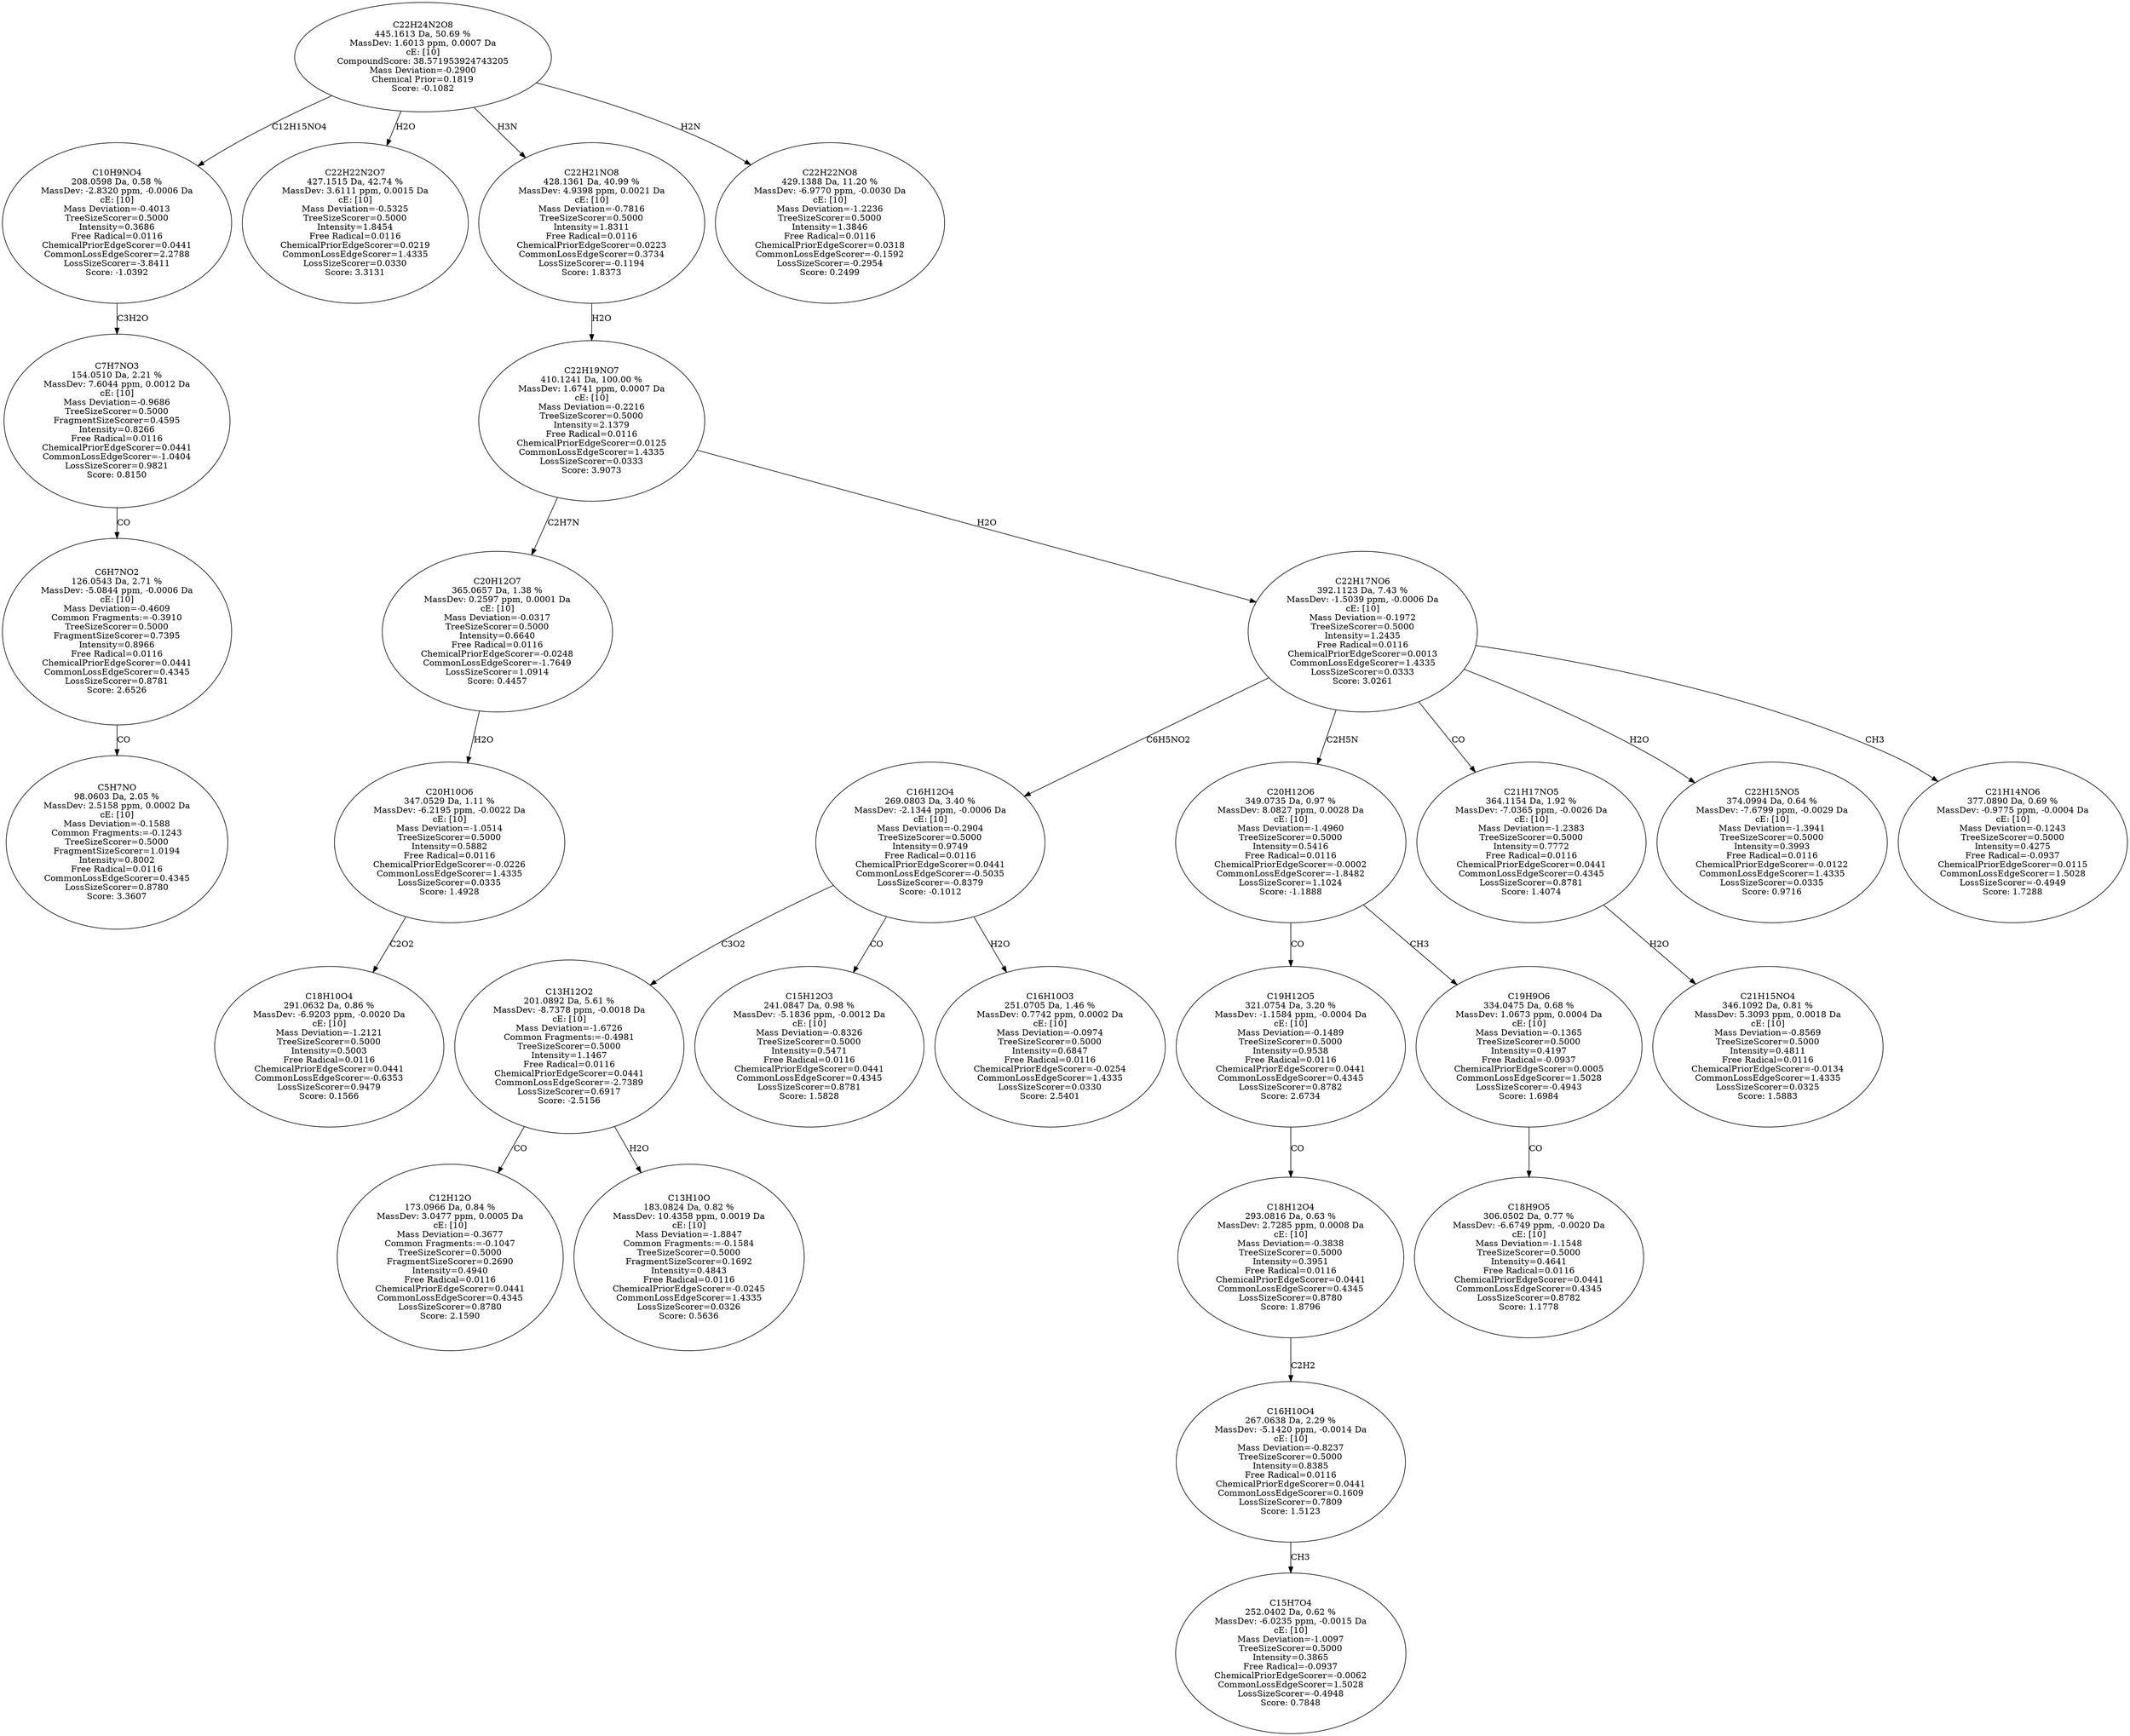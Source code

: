 strict digraph {
v1 [label="C5H7NO\n98.0603 Da, 2.05 %\nMassDev: 2.5158 ppm, 0.0002 Da\ncE: [10]\nMass Deviation=-0.1588\nCommon Fragments:=-0.1243\nTreeSizeScorer=0.5000\nFragmentSizeScorer=1.0194\nIntensity=0.8002\nFree Radical=0.0116\nCommonLossEdgeScorer=0.4345\nLossSizeScorer=0.8780\nScore: 3.3607"];
v2 [label="C6H7NO2\n126.0543 Da, 2.71 %\nMassDev: -5.0844 ppm, -0.0006 Da\ncE: [10]\nMass Deviation=-0.4609\nCommon Fragments:=-0.3910\nTreeSizeScorer=0.5000\nFragmentSizeScorer=0.7395\nIntensity=0.8966\nFree Radical=0.0116\nChemicalPriorEdgeScorer=0.0441\nCommonLossEdgeScorer=0.4345\nLossSizeScorer=0.8781\nScore: 2.6526"];
v3 [label="C7H7NO3\n154.0510 Da, 2.21 %\nMassDev: 7.6044 ppm, 0.0012 Da\ncE: [10]\nMass Deviation=-0.9686\nTreeSizeScorer=0.5000\nFragmentSizeScorer=0.4595\nIntensity=0.8266\nFree Radical=0.0116\nChemicalPriorEdgeScorer=0.0441\nCommonLossEdgeScorer=-1.0404\nLossSizeScorer=0.9821\nScore: 0.8150"];
v4 [label="C10H9NO4\n208.0598 Da, 0.58 %\nMassDev: -2.8320 ppm, -0.0006 Da\ncE: [10]\nMass Deviation=-0.4013\nTreeSizeScorer=0.5000\nIntensity=0.3686\nFree Radical=0.0116\nChemicalPriorEdgeScorer=0.0441\nCommonLossEdgeScorer=2.2788\nLossSizeScorer=-3.8411\nScore: -1.0392"];
v5 [label="C22H22N2O7\n427.1515 Da, 42.74 %\nMassDev: 3.6111 ppm, 0.0015 Da\ncE: [10]\nMass Deviation=-0.5325\nTreeSizeScorer=0.5000\nIntensity=1.8454\nFree Radical=0.0116\nChemicalPriorEdgeScorer=0.0219\nCommonLossEdgeScorer=1.4335\nLossSizeScorer=0.0330\nScore: 3.3131"];
v6 [label="C18H10O4\n291.0632 Da, 0.86 %\nMassDev: -6.9203 ppm, -0.0020 Da\ncE: [10]\nMass Deviation=-1.2121\nTreeSizeScorer=0.5000\nIntensity=0.5003\nFree Radical=0.0116\nChemicalPriorEdgeScorer=0.0441\nCommonLossEdgeScorer=-0.6353\nLossSizeScorer=0.9479\nScore: 0.1566"];
v7 [label="C20H10O6\n347.0529 Da, 1.11 %\nMassDev: -6.2195 ppm, -0.0022 Da\ncE: [10]\nMass Deviation=-1.0514\nTreeSizeScorer=0.5000\nIntensity=0.5882\nFree Radical=0.0116\nChemicalPriorEdgeScorer=-0.0226\nCommonLossEdgeScorer=1.4335\nLossSizeScorer=0.0335\nScore: 1.4928"];
v8 [label="C20H12O7\n365.0657 Da, 1.38 %\nMassDev: 0.2597 ppm, 0.0001 Da\ncE: [10]\nMass Deviation=-0.0317\nTreeSizeScorer=0.5000\nIntensity=0.6640\nFree Radical=0.0116\nChemicalPriorEdgeScorer=-0.0248\nCommonLossEdgeScorer=-1.7649\nLossSizeScorer=1.0914\nScore: 0.4457"];
v9 [label="C12H12O\n173.0966 Da, 0.84 %\nMassDev: 3.0477 ppm, 0.0005 Da\ncE: [10]\nMass Deviation=-0.3677\nCommon Fragments:=-0.1047\nTreeSizeScorer=0.5000\nFragmentSizeScorer=0.2690\nIntensity=0.4940\nFree Radical=0.0116\nChemicalPriorEdgeScorer=0.0441\nCommonLossEdgeScorer=0.4345\nLossSizeScorer=0.8780\nScore: 2.1590"];
v10 [label="C13H10O\n183.0824 Da, 0.82 %\nMassDev: 10.4358 ppm, 0.0019 Da\ncE: [10]\nMass Deviation=-1.8847\nCommon Fragments:=-0.1584\nTreeSizeScorer=0.5000\nFragmentSizeScorer=0.1692\nIntensity=0.4843\nFree Radical=0.0116\nChemicalPriorEdgeScorer=-0.0245\nCommonLossEdgeScorer=1.4335\nLossSizeScorer=0.0326\nScore: 0.5636"];
v11 [label="C13H12O2\n201.0892 Da, 5.61 %\nMassDev: -8.7378 ppm, -0.0018 Da\ncE: [10]\nMass Deviation=-1.6726\nCommon Fragments:=-0.4981\nTreeSizeScorer=0.5000\nIntensity=1.1467\nFree Radical=0.0116\nChemicalPriorEdgeScorer=0.0441\nCommonLossEdgeScorer=-2.7389\nLossSizeScorer=0.6917\nScore: -2.5156"];
v12 [label="C15H12O3\n241.0847 Da, 0.98 %\nMassDev: -5.1836 ppm, -0.0012 Da\ncE: [10]\nMass Deviation=-0.8326\nTreeSizeScorer=0.5000\nIntensity=0.5471\nFree Radical=0.0116\nChemicalPriorEdgeScorer=0.0441\nCommonLossEdgeScorer=0.4345\nLossSizeScorer=0.8781\nScore: 1.5828"];
v13 [label="C16H10O3\n251.0705 Da, 1.46 %\nMassDev: 0.7742 ppm, 0.0002 Da\ncE: [10]\nMass Deviation=-0.0974\nTreeSizeScorer=0.5000\nIntensity=0.6847\nFree Radical=0.0116\nChemicalPriorEdgeScorer=-0.0254\nCommonLossEdgeScorer=1.4335\nLossSizeScorer=0.0330\nScore: 2.5401"];
v14 [label="C16H12O4\n269.0803 Da, 3.40 %\nMassDev: -2.1344 ppm, -0.0006 Da\ncE: [10]\nMass Deviation=-0.2904\nTreeSizeScorer=0.5000\nIntensity=0.9749\nFree Radical=0.0116\nChemicalPriorEdgeScorer=0.0441\nCommonLossEdgeScorer=-0.5035\nLossSizeScorer=-0.8379\nScore: -0.1012"];
v15 [label="C15H7O4\n252.0402 Da, 0.62 %\nMassDev: -6.0235 ppm, -0.0015 Da\ncE: [10]\nMass Deviation=-1.0097\nTreeSizeScorer=0.5000\nIntensity=0.3865\nFree Radical=-0.0937\nChemicalPriorEdgeScorer=-0.0062\nCommonLossEdgeScorer=1.5028\nLossSizeScorer=-0.4948\nScore: 0.7848"];
v16 [label="C16H10O4\n267.0638 Da, 2.29 %\nMassDev: -5.1420 ppm, -0.0014 Da\ncE: [10]\nMass Deviation=-0.8237\nTreeSizeScorer=0.5000\nIntensity=0.8385\nFree Radical=0.0116\nChemicalPriorEdgeScorer=0.0441\nCommonLossEdgeScorer=0.1609\nLossSizeScorer=0.7809\nScore: 1.5123"];
v17 [label="C18H12O4\n293.0816 Da, 0.63 %\nMassDev: 2.7285 ppm, 0.0008 Da\ncE: [10]\nMass Deviation=-0.3838\nTreeSizeScorer=0.5000\nIntensity=0.3951\nFree Radical=0.0116\nChemicalPriorEdgeScorer=0.0441\nCommonLossEdgeScorer=0.4345\nLossSizeScorer=0.8780\nScore: 1.8796"];
v18 [label="C19H12O5\n321.0754 Da, 3.20 %\nMassDev: -1.1584 ppm, -0.0004 Da\ncE: [10]\nMass Deviation=-0.1489\nTreeSizeScorer=0.5000\nIntensity=0.9538\nFree Radical=0.0116\nChemicalPriorEdgeScorer=0.0441\nCommonLossEdgeScorer=0.4345\nLossSizeScorer=0.8782\nScore: 2.6734"];
v19 [label="C18H9O5\n306.0502 Da, 0.77 %\nMassDev: -6.6749 ppm, -0.0020 Da\ncE: [10]\nMass Deviation=-1.1548\nTreeSizeScorer=0.5000\nIntensity=0.4641\nFree Radical=0.0116\nChemicalPriorEdgeScorer=0.0441\nCommonLossEdgeScorer=0.4345\nLossSizeScorer=0.8782\nScore: 1.1778"];
v20 [label="C19H9O6\n334.0475 Da, 0.68 %\nMassDev: 1.0673 ppm, 0.0004 Da\ncE: [10]\nMass Deviation=-0.1365\nTreeSizeScorer=0.5000\nIntensity=0.4197\nFree Radical=-0.0937\nChemicalPriorEdgeScorer=0.0005\nCommonLossEdgeScorer=1.5028\nLossSizeScorer=-0.4943\nScore: 1.6984"];
v21 [label="C20H12O6\n349.0735 Da, 0.97 %\nMassDev: 8.0827 ppm, 0.0028 Da\ncE: [10]\nMass Deviation=-1.4960\nTreeSizeScorer=0.5000\nIntensity=0.5416\nFree Radical=0.0116\nChemicalPriorEdgeScorer=-0.0002\nCommonLossEdgeScorer=-1.8482\nLossSizeScorer=1.1024\nScore: -1.1888"];
v22 [label="C21H15NO4\n346.1092 Da, 0.81 %\nMassDev: 5.3093 ppm, 0.0018 Da\ncE: [10]\nMass Deviation=-0.8569\nTreeSizeScorer=0.5000\nIntensity=0.4811\nFree Radical=0.0116\nChemicalPriorEdgeScorer=-0.0134\nCommonLossEdgeScorer=1.4335\nLossSizeScorer=0.0325\nScore: 1.5883"];
v23 [label="C21H17NO5\n364.1154 Da, 1.92 %\nMassDev: -7.0365 ppm, -0.0026 Da\ncE: [10]\nMass Deviation=-1.2383\nTreeSizeScorer=0.5000\nIntensity=0.7772\nFree Radical=0.0116\nChemicalPriorEdgeScorer=0.0441\nCommonLossEdgeScorer=0.4345\nLossSizeScorer=0.8781\nScore: 1.4074"];
v24 [label="C22H15NO5\n374.0994 Da, 0.64 %\nMassDev: -7.6799 ppm, -0.0029 Da\ncE: [10]\nMass Deviation=-1.3941\nTreeSizeScorer=0.5000\nIntensity=0.3993\nFree Radical=0.0116\nChemicalPriorEdgeScorer=-0.0122\nCommonLossEdgeScorer=1.4335\nLossSizeScorer=0.0335\nScore: 0.9716"];
v25 [label="C21H14NO6\n377.0890 Da, 0.69 %\nMassDev: -0.9775 ppm, -0.0004 Da\ncE: [10]\nMass Deviation=-0.1243\nTreeSizeScorer=0.5000\nIntensity=0.4275\nFree Radical=-0.0937\nChemicalPriorEdgeScorer=0.0115\nCommonLossEdgeScorer=1.5028\nLossSizeScorer=-0.4949\nScore: 1.7288"];
v26 [label="C22H17NO6\n392.1123 Da, 7.43 %\nMassDev: -1.5039 ppm, -0.0006 Da\ncE: [10]\nMass Deviation=-0.1972\nTreeSizeScorer=0.5000\nIntensity=1.2435\nFree Radical=0.0116\nChemicalPriorEdgeScorer=0.0013\nCommonLossEdgeScorer=1.4335\nLossSizeScorer=0.0333\nScore: 3.0261"];
v27 [label="C22H19NO7\n410.1241 Da, 100.00 %\nMassDev: 1.6741 ppm, 0.0007 Da\ncE: [10]\nMass Deviation=-0.2216\nTreeSizeScorer=0.5000\nIntensity=2.1379\nFree Radical=0.0116\nChemicalPriorEdgeScorer=0.0125\nCommonLossEdgeScorer=1.4335\nLossSizeScorer=0.0333\nScore: 3.9073"];
v28 [label="C22H21NO8\n428.1361 Da, 40.99 %\nMassDev: 4.9398 ppm, 0.0021 Da\ncE: [10]\nMass Deviation=-0.7816\nTreeSizeScorer=0.5000\nIntensity=1.8311\nFree Radical=0.0116\nChemicalPriorEdgeScorer=0.0223\nCommonLossEdgeScorer=0.3734\nLossSizeScorer=-0.1194\nScore: 1.8373"];
v29 [label="C22H22NO8\n429.1388 Da, 11.20 %\nMassDev: -6.9770 ppm, -0.0030 Da\ncE: [10]\nMass Deviation=-1.2236\nTreeSizeScorer=0.5000\nIntensity=1.3846\nFree Radical=0.0116\nChemicalPriorEdgeScorer=0.0318\nCommonLossEdgeScorer=-0.1592\nLossSizeScorer=-0.2954\nScore: 0.2499"];
v30 [label="C22H24N2O8\n445.1613 Da, 50.69 %\nMassDev: 1.6013 ppm, 0.0007 Da\ncE: [10]\nCompoundScore: 38.571953924743205\nMass Deviation=-0.2900\nChemical Prior=0.1819\nScore: -0.1082"];
v2 -> v1 [label="CO"];
v3 -> v2 [label="CO"];
v4 -> v3 [label="C3H2O"];
v30 -> v4 [label="C12H15NO4"];
v30 -> v5 [label="H2O"];
v7 -> v6 [label="C2O2"];
v8 -> v7 [label="H2O"];
v27 -> v8 [label="C2H7N"];
v11 -> v9 [label="CO"];
v11 -> v10 [label="H2O"];
v14 -> v11 [label="C3O2"];
v14 -> v12 [label="CO"];
v14 -> v13 [label="H2O"];
v26 -> v14 [label="C6H5NO2"];
v16 -> v15 [label="CH3"];
v17 -> v16 [label="C2H2"];
v18 -> v17 [label="CO"];
v21 -> v18 [label="CO"];
v20 -> v19 [label="CO"];
v21 -> v20 [label="CH3"];
v26 -> v21 [label="C2H5N"];
v23 -> v22 [label="H2O"];
v26 -> v23 [label="CO"];
v26 -> v24 [label="H2O"];
v26 -> v25 [label="CH3"];
v27 -> v26 [label="H2O"];
v28 -> v27 [label="H2O"];
v30 -> v28 [label="H3N"];
v30 -> v29 [label="H2N"];
}